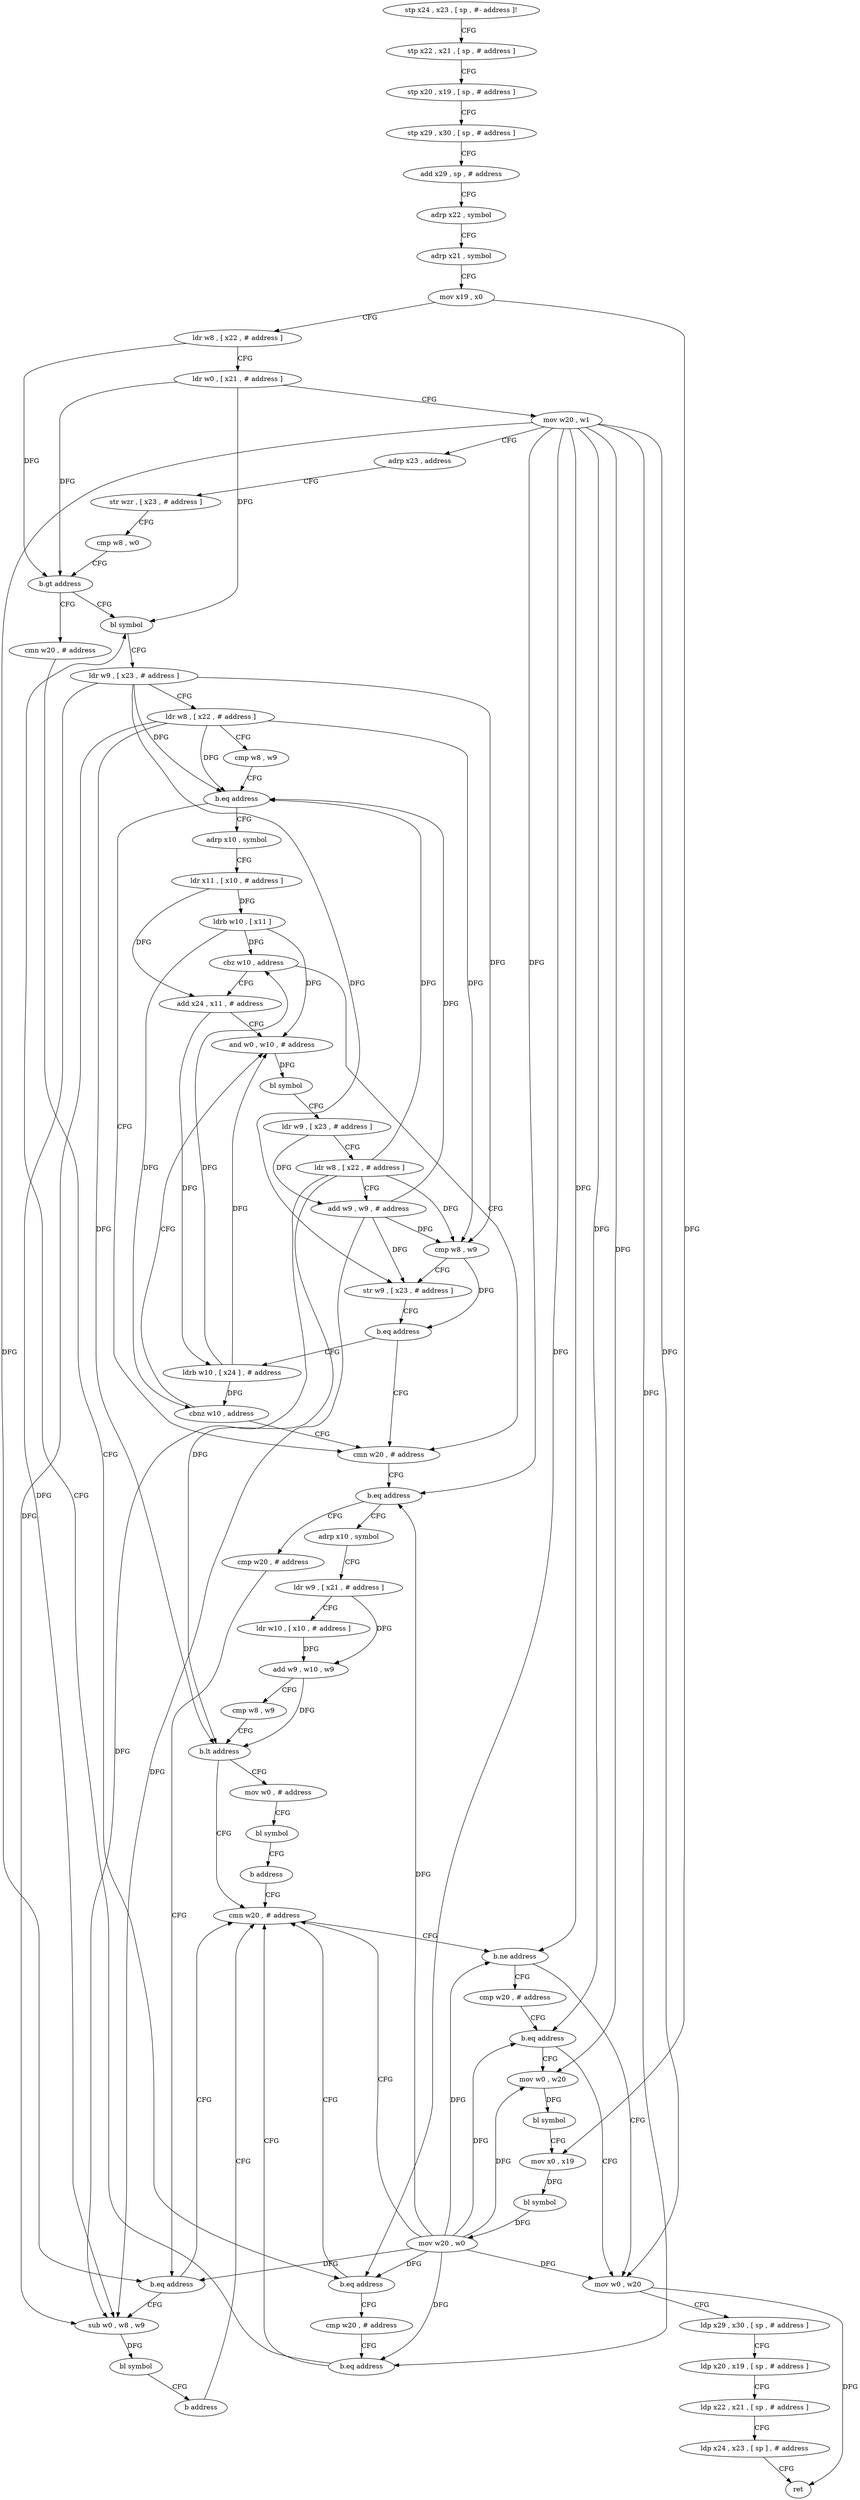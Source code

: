 digraph "func" {
"4203776" [label = "stp x24 , x23 , [ sp , #- address ]!" ]
"4203780" [label = "stp x22 , x21 , [ sp , # address ]" ]
"4203784" [label = "stp x20 , x19 , [ sp , # address ]" ]
"4203788" [label = "stp x29 , x30 , [ sp , # address ]" ]
"4203792" [label = "add x29 , sp , # address" ]
"4203796" [label = "adrp x22 , symbol" ]
"4203800" [label = "adrp x21 , symbol" ]
"4203804" [label = "mov x19 , x0" ]
"4203808" [label = "ldr w8 , [ x22 , # address ]" ]
"4203812" [label = "ldr w0 , [ x21 , # address ]" ]
"4203816" [label = "mov w20 , w1" ]
"4203820" [label = "adrp x23 , address" ]
"4203824" [label = "str wzr , [ x23 , # address ]" ]
"4203828" [label = "cmp w8 , w0" ]
"4203832" [label = "b.gt address" ]
"4203852" [label = "bl symbol" ]
"4203836" [label = "cmn w20 , # address" ]
"4203856" [label = "ldr w9 , [ x23 , # address ]" ]
"4203860" [label = "ldr w8 , [ x22 , # address ]" ]
"4203864" [label = "cmp w8 , w9" ]
"4203868" [label = "b.eq address" ]
"4203932" [label = "cmn w20 , # address" ]
"4203872" [label = "adrp x10 , symbol" ]
"4203840" [label = "b.eq address" ]
"4204024" [label = "cmn w20 , # address" ]
"4203844" [label = "cmp w20 , # address" ]
"4203936" [label = "b.eq address" ]
"4203960" [label = "adrp x10 , symbol" ]
"4203940" [label = "cmp w20 , # address" ]
"4203876" [label = "ldr x11 , [ x10 , # address ]" ]
"4203880" [label = "ldrb w10 , [ x11 ]" ]
"4203884" [label = "cbz w10 , address" ]
"4203888" [label = "add x24 , x11 , # address" ]
"4204028" [label = "b.ne address" ]
"4203996" [label = "cmp w20 , # address" ]
"4204032" [label = "mov w0 , w20" ]
"4203848" [label = "b.eq address" ]
"4203964" [label = "ldr w9 , [ x21 , # address ]" ]
"4203968" [label = "ldr w10 , [ x10 , # address ]" ]
"4203972" [label = "add w9 , w10 , w9" ]
"4203976" [label = "cmp w8 , w9" ]
"4203980" [label = "b.lt address" ]
"4203984" [label = "mov w0 , # address" ]
"4203944" [label = "b.eq address" ]
"4203948" [label = "sub w0 , w8 , w9" ]
"4203892" [label = "and w0 , w10 , # address" ]
"4204000" [label = "b.eq address" ]
"4204004" [label = "mov w0 , w20" ]
"4204036" [label = "ldp x29 , x30 , [ sp , # address ]" ]
"4204040" [label = "ldp x20 , x19 , [ sp , # address ]" ]
"4204044" [label = "ldp x22 , x21 , [ sp , # address ]" ]
"4204048" [label = "ldp x24 , x23 , [ sp ] , # address" ]
"4204052" [label = "ret" ]
"4203988" [label = "bl symbol" ]
"4203992" [label = "b address" ]
"4203952" [label = "bl symbol" ]
"4203956" [label = "b address" ]
"4203924" [label = "ldrb w10 , [ x24 ] , # address" ]
"4203928" [label = "cbnz w10 , address" ]
"4204008" [label = "bl symbol" ]
"4204012" [label = "mov x0 , x19" ]
"4204016" [label = "bl symbol" ]
"4204020" [label = "mov w20 , w0" ]
"4203896" [label = "bl symbol" ]
"4203900" [label = "ldr w9 , [ x23 , # address ]" ]
"4203904" [label = "ldr w8 , [ x22 , # address ]" ]
"4203908" [label = "add w9 , w9 , # address" ]
"4203912" [label = "cmp w8 , w9" ]
"4203916" [label = "str w9 , [ x23 , # address ]" ]
"4203920" [label = "b.eq address" ]
"4203776" -> "4203780" [ label = "CFG" ]
"4203780" -> "4203784" [ label = "CFG" ]
"4203784" -> "4203788" [ label = "CFG" ]
"4203788" -> "4203792" [ label = "CFG" ]
"4203792" -> "4203796" [ label = "CFG" ]
"4203796" -> "4203800" [ label = "CFG" ]
"4203800" -> "4203804" [ label = "CFG" ]
"4203804" -> "4203808" [ label = "CFG" ]
"4203804" -> "4204012" [ label = "DFG" ]
"4203808" -> "4203812" [ label = "CFG" ]
"4203808" -> "4203832" [ label = "DFG" ]
"4203812" -> "4203816" [ label = "CFG" ]
"4203812" -> "4203832" [ label = "DFG" ]
"4203812" -> "4203852" [ label = "DFG" ]
"4203816" -> "4203820" [ label = "CFG" ]
"4203816" -> "4203840" [ label = "DFG" ]
"4203816" -> "4203936" [ label = "DFG" ]
"4203816" -> "4204028" [ label = "DFG" ]
"4203816" -> "4203848" [ label = "DFG" ]
"4203816" -> "4203944" [ label = "DFG" ]
"4203816" -> "4204000" [ label = "DFG" ]
"4203816" -> "4204032" [ label = "DFG" ]
"4203816" -> "4204004" [ label = "DFG" ]
"4203820" -> "4203824" [ label = "CFG" ]
"4203824" -> "4203828" [ label = "CFG" ]
"4203828" -> "4203832" [ label = "CFG" ]
"4203832" -> "4203852" [ label = "CFG" ]
"4203832" -> "4203836" [ label = "CFG" ]
"4203852" -> "4203856" [ label = "CFG" ]
"4203836" -> "4203840" [ label = "CFG" ]
"4203856" -> "4203860" [ label = "CFG" ]
"4203856" -> "4203868" [ label = "DFG" ]
"4203856" -> "4203948" [ label = "DFG" ]
"4203856" -> "4203912" [ label = "DFG" ]
"4203856" -> "4203916" [ label = "DFG" ]
"4203860" -> "4203864" [ label = "CFG" ]
"4203860" -> "4203868" [ label = "DFG" ]
"4203860" -> "4203980" [ label = "DFG" ]
"4203860" -> "4203948" [ label = "DFG" ]
"4203860" -> "4203912" [ label = "DFG" ]
"4203864" -> "4203868" [ label = "CFG" ]
"4203868" -> "4203932" [ label = "CFG" ]
"4203868" -> "4203872" [ label = "CFG" ]
"4203932" -> "4203936" [ label = "CFG" ]
"4203872" -> "4203876" [ label = "CFG" ]
"4203840" -> "4204024" [ label = "CFG" ]
"4203840" -> "4203844" [ label = "CFG" ]
"4204024" -> "4204028" [ label = "CFG" ]
"4203844" -> "4203848" [ label = "CFG" ]
"4203936" -> "4203960" [ label = "CFG" ]
"4203936" -> "4203940" [ label = "CFG" ]
"4203960" -> "4203964" [ label = "CFG" ]
"4203940" -> "4203944" [ label = "CFG" ]
"4203876" -> "4203880" [ label = "DFG" ]
"4203876" -> "4203888" [ label = "DFG" ]
"4203880" -> "4203884" [ label = "DFG" ]
"4203880" -> "4203892" [ label = "DFG" ]
"4203880" -> "4203928" [ label = "DFG" ]
"4203884" -> "4203932" [ label = "CFG" ]
"4203884" -> "4203888" [ label = "CFG" ]
"4203888" -> "4203892" [ label = "CFG" ]
"4203888" -> "4203924" [ label = "DFG" ]
"4204028" -> "4203996" [ label = "CFG" ]
"4204028" -> "4204032" [ label = "CFG" ]
"4203996" -> "4204000" [ label = "CFG" ]
"4204032" -> "4204036" [ label = "CFG" ]
"4204032" -> "4204052" [ label = "DFG" ]
"4203848" -> "4204024" [ label = "CFG" ]
"4203848" -> "4203852" [ label = "CFG" ]
"4203964" -> "4203968" [ label = "CFG" ]
"4203964" -> "4203972" [ label = "DFG" ]
"4203968" -> "4203972" [ label = "DFG" ]
"4203972" -> "4203976" [ label = "CFG" ]
"4203972" -> "4203980" [ label = "DFG" ]
"4203976" -> "4203980" [ label = "CFG" ]
"4203980" -> "4204024" [ label = "CFG" ]
"4203980" -> "4203984" [ label = "CFG" ]
"4203984" -> "4203988" [ label = "CFG" ]
"4203944" -> "4204024" [ label = "CFG" ]
"4203944" -> "4203948" [ label = "CFG" ]
"4203948" -> "4203952" [ label = "DFG" ]
"4203892" -> "4203896" [ label = "DFG" ]
"4204000" -> "4204032" [ label = "CFG" ]
"4204000" -> "4204004" [ label = "CFG" ]
"4204004" -> "4204008" [ label = "DFG" ]
"4204036" -> "4204040" [ label = "CFG" ]
"4204040" -> "4204044" [ label = "CFG" ]
"4204044" -> "4204048" [ label = "CFG" ]
"4204048" -> "4204052" [ label = "CFG" ]
"4203988" -> "4203992" [ label = "CFG" ]
"4203992" -> "4204024" [ label = "CFG" ]
"4203952" -> "4203956" [ label = "CFG" ]
"4203956" -> "4204024" [ label = "CFG" ]
"4203924" -> "4203928" [ label = "DFG" ]
"4203924" -> "4203884" [ label = "DFG" ]
"4203924" -> "4203892" [ label = "DFG" ]
"4203928" -> "4203892" [ label = "CFG" ]
"4203928" -> "4203932" [ label = "CFG" ]
"4204008" -> "4204012" [ label = "CFG" ]
"4204012" -> "4204016" [ label = "DFG" ]
"4204016" -> "4204020" [ label = "DFG" ]
"4204020" -> "4204024" [ label = "CFG" ]
"4204020" -> "4203840" [ label = "DFG" ]
"4204020" -> "4203936" [ label = "DFG" ]
"4204020" -> "4204028" [ label = "DFG" ]
"4204020" -> "4203848" [ label = "DFG" ]
"4204020" -> "4203944" [ label = "DFG" ]
"4204020" -> "4204000" [ label = "DFG" ]
"4204020" -> "4204032" [ label = "DFG" ]
"4204020" -> "4204004" [ label = "DFG" ]
"4203896" -> "4203900" [ label = "CFG" ]
"4203900" -> "4203904" [ label = "CFG" ]
"4203900" -> "4203908" [ label = "DFG" ]
"4203904" -> "4203908" [ label = "CFG" ]
"4203904" -> "4203868" [ label = "DFG" ]
"4203904" -> "4203980" [ label = "DFG" ]
"4203904" -> "4203948" [ label = "DFG" ]
"4203904" -> "4203912" [ label = "DFG" ]
"4203908" -> "4203912" [ label = "DFG" ]
"4203908" -> "4203868" [ label = "DFG" ]
"4203908" -> "4203948" [ label = "DFG" ]
"4203908" -> "4203916" [ label = "DFG" ]
"4203912" -> "4203916" [ label = "CFG" ]
"4203912" -> "4203920" [ label = "DFG" ]
"4203916" -> "4203920" [ label = "CFG" ]
"4203920" -> "4203932" [ label = "CFG" ]
"4203920" -> "4203924" [ label = "CFG" ]
}
